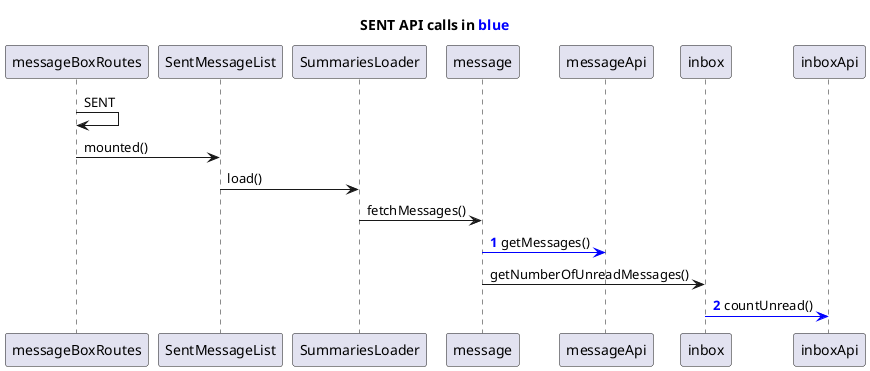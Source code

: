 @startuml
title  SENT API calls in <font color=blue>blue</font>

autonumber "<b><font color=blue>0</font>"

autonumber stop
messageBoxRoutes -> messageBoxRoutes: SENT
messageBoxRoutes -> SentMessageList: mounted()
SentMessageList -> SummariesLoader: load()
SummariesLoader -> message: fetchMessages()
autonumber resume
message -[#blue]> messageApi: getMessages()
autonumber stop
message -> inbox: getNumberOfUnreadMessages()
autonumber resume
inbox -[#blue]> inboxApi: countUnread()
autonumber stop
@enduml